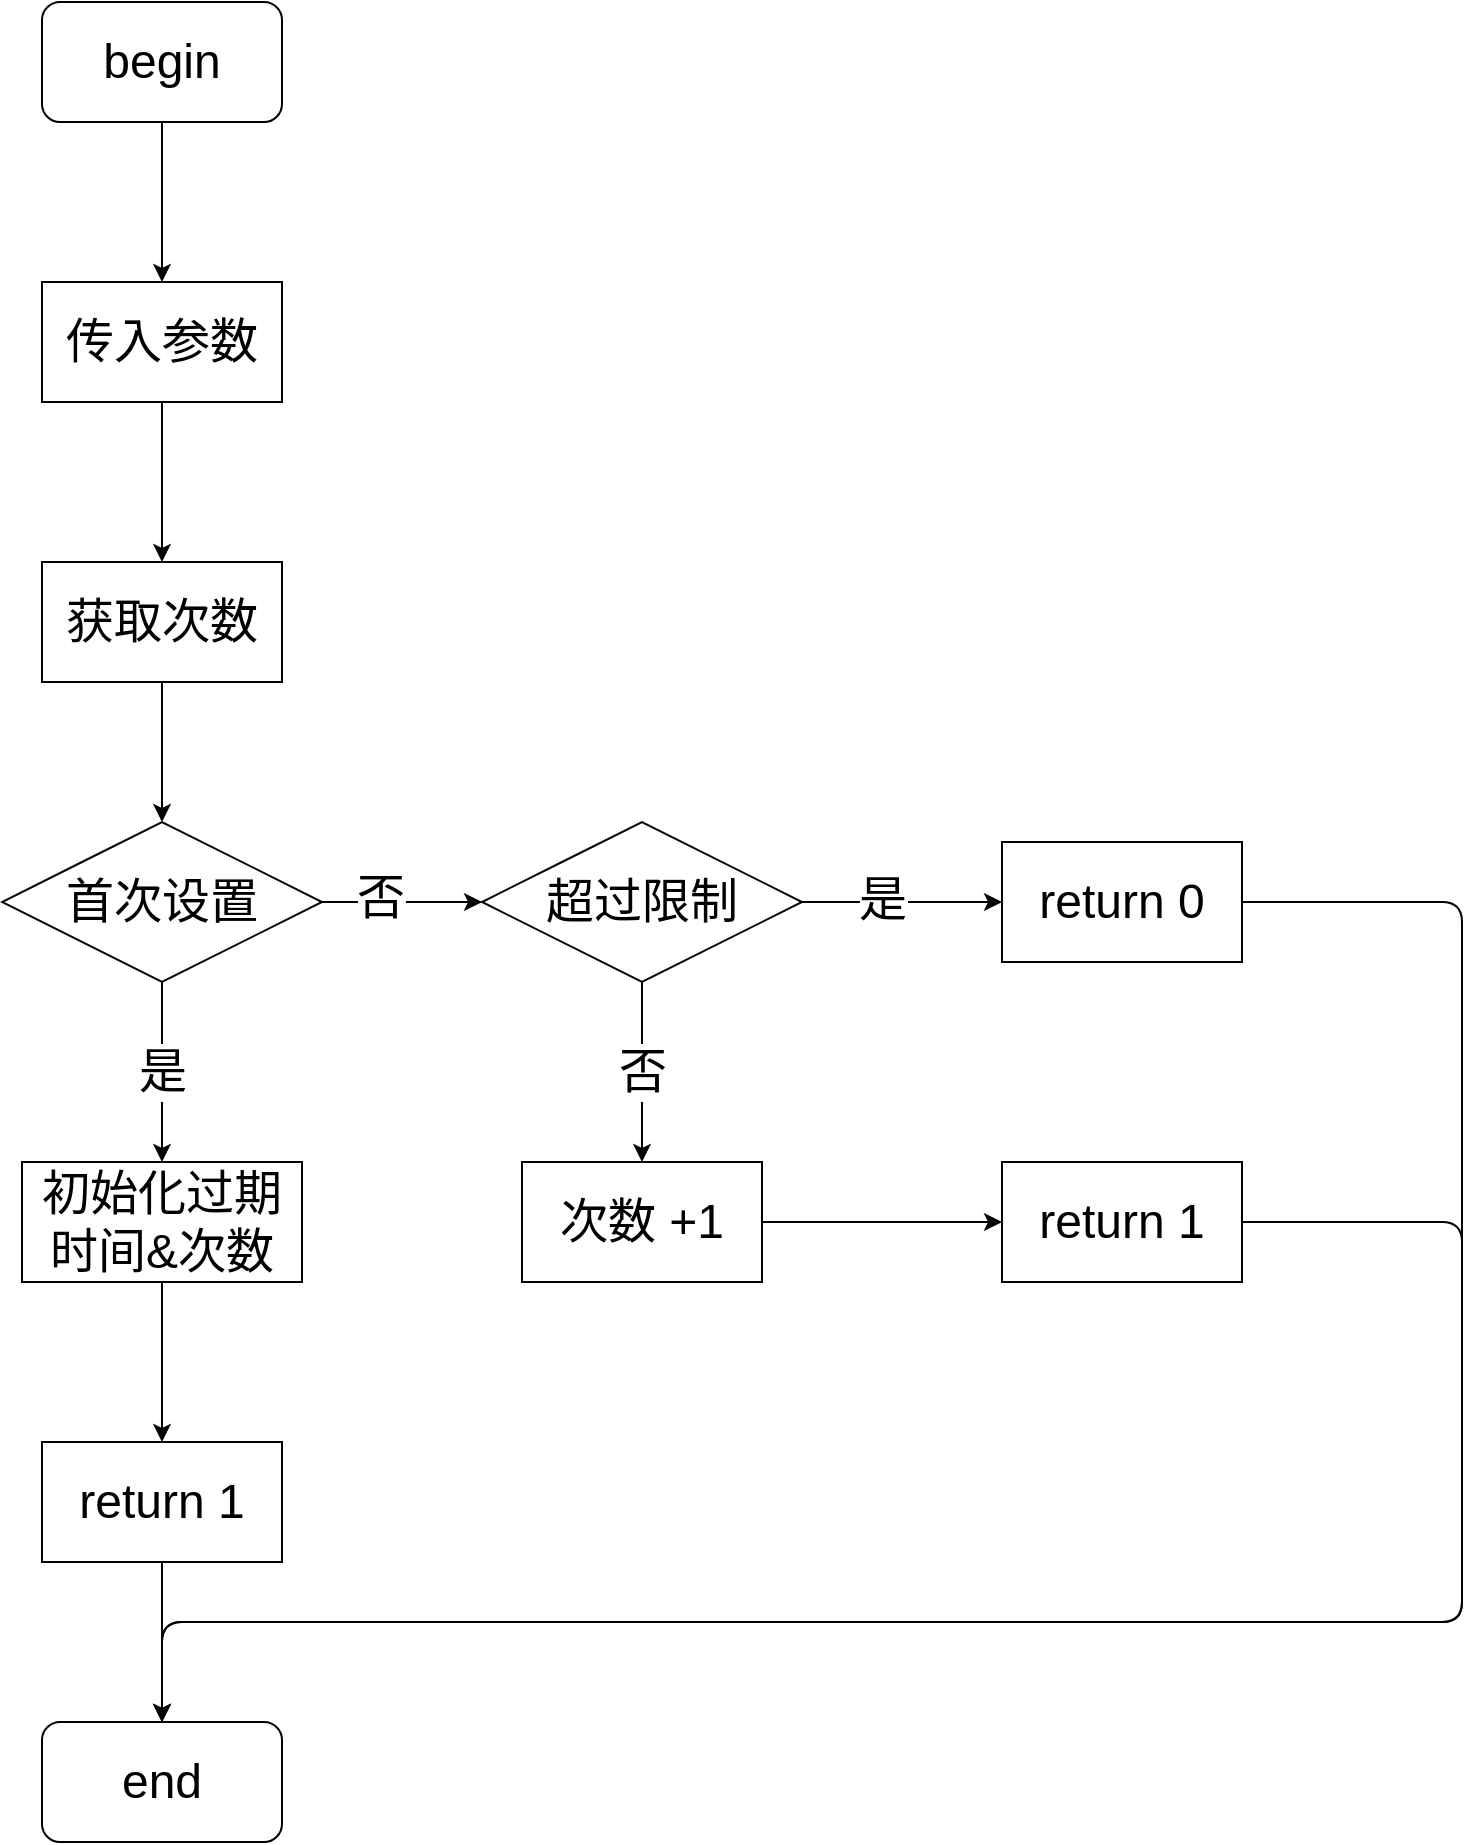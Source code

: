 <mxfile>
    <diagram id="r6SlY2gZoGEf5oaMCC54" name="Page-1">
        <mxGraphModel dx="990" dy="1086" grid="1" gridSize="10" guides="1" tooltips="1" connect="1" arrows="1" fold="1" page="1" pageScale="1" pageWidth="850" pageHeight="1100" math="0" shadow="0">
            <root>
                <mxCell id="0"/>
                <mxCell id="1" parent="0"/>
                <mxCell id="10" value="" style="edgeStyle=none;html=1;fontSize=24;" edge="1" parent="1" source="2" target="9">
                    <mxGeometry relative="1" as="geometry"/>
                </mxCell>
                <mxCell id="2" value="begin" style="rounded=1;whiteSpace=wrap;html=1;fontSize=24;" vertex="1" parent="1">
                    <mxGeometry x="90" y="240" width="120" height="60" as="geometry"/>
                </mxCell>
                <mxCell id="3" value="end" style="rounded=1;whiteSpace=wrap;html=1;fontSize=24;" vertex="1" parent="1">
                    <mxGeometry x="90" y="1100" width="120" height="60" as="geometry"/>
                </mxCell>
                <mxCell id="12" value="" style="edgeStyle=none;html=1;fontSize=24;" edge="1" parent="1" source="9" target="11">
                    <mxGeometry relative="1" as="geometry"/>
                </mxCell>
                <mxCell id="9" value="传入参数" style="whiteSpace=wrap;html=1;rounded=1;arcSize=0;fontSize=24;" vertex="1" parent="1">
                    <mxGeometry x="90" y="380" width="120" height="60" as="geometry"/>
                </mxCell>
                <mxCell id="14" value="" style="edgeStyle=none;html=1;fontSize=24;" edge="1" parent="1" source="11" target="13">
                    <mxGeometry relative="1" as="geometry"/>
                </mxCell>
                <mxCell id="11" value="获取次数" style="whiteSpace=wrap;html=1;rounded=1;arcSize=0;fontSize=24;" vertex="1" parent="1">
                    <mxGeometry x="90" y="520" width="120" height="60" as="geometry"/>
                </mxCell>
                <mxCell id="16" value="是" style="edgeStyle=none;html=1;fontSize=24;" edge="1" parent="1" source="13" target="15">
                    <mxGeometry relative="1" as="geometry"/>
                </mxCell>
                <mxCell id="22" value="" style="edgeStyle=none;html=1;fontSize=24;" edge="1" parent="1" source="13" target="21">
                    <mxGeometry relative="1" as="geometry"/>
                </mxCell>
                <mxCell id="23" value="否" style="edgeLabel;html=1;align=center;verticalAlign=middle;resizable=0;points=[];fontSize=24;" vertex="1" connectable="0" parent="22">
                    <mxGeometry x="-0.28" y="2" relative="1" as="geometry">
                        <mxPoint as="offset"/>
                    </mxGeometry>
                </mxCell>
                <mxCell id="13" value="首次设置" style="rhombus;whiteSpace=wrap;html=1;rounded=1;arcSize=0;fontSize=24;" vertex="1" parent="1">
                    <mxGeometry x="70" y="650" width="160" height="80" as="geometry"/>
                </mxCell>
                <mxCell id="18" value="" style="edgeStyle=none;html=1;fontSize=24;" edge="1" parent="1" source="15" target="17">
                    <mxGeometry relative="1" as="geometry"/>
                </mxCell>
                <mxCell id="15" value="初始化过期时间&amp;amp;次数" style="whiteSpace=wrap;html=1;rounded=1;arcSize=0;fontSize=24;" vertex="1" parent="1">
                    <mxGeometry x="80" y="820" width="140" height="60" as="geometry"/>
                </mxCell>
                <mxCell id="20" value="" style="edgeStyle=none;html=1;fontSize=24;" edge="1" parent="1" source="17" target="3">
                    <mxGeometry relative="1" as="geometry">
                        <mxPoint x="150" y="1100" as="targetPoint"/>
                    </mxGeometry>
                </mxCell>
                <mxCell id="17" value="return 1" style="whiteSpace=wrap;html=1;rounded=1;arcSize=0;fontSize=24;" vertex="1" parent="1">
                    <mxGeometry x="90" y="960" width="120" height="60" as="geometry"/>
                </mxCell>
                <mxCell id="25" value="" style="edgeStyle=none;html=1;fontSize=24;" edge="1" parent="1" source="21" target="24">
                    <mxGeometry relative="1" as="geometry"/>
                </mxCell>
                <mxCell id="26" value="是" style="edgeLabel;html=1;align=center;verticalAlign=middle;resizable=0;points=[];fontSize=24;" vertex="1" connectable="0" parent="25">
                    <mxGeometry x="-0.204" y="1" relative="1" as="geometry">
                        <mxPoint as="offset"/>
                    </mxGeometry>
                </mxCell>
                <mxCell id="28" value="否" style="edgeStyle=none;html=1;fontSize=24;" edge="1" parent="1" source="21" target="27">
                    <mxGeometry relative="1" as="geometry"/>
                </mxCell>
                <mxCell id="21" value="超过限制" style="rhombus;whiteSpace=wrap;html=1;rounded=1;arcSize=0;fontSize=24;" vertex="1" parent="1">
                    <mxGeometry x="310" y="650" width="160" height="80" as="geometry"/>
                </mxCell>
                <mxCell id="31" style="edgeStyle=orthogonalEdgeStyle;html=1;entryX=0.5;entryY=0;entryDx=0;entryDy=0;fontSize=24;" edge="1" parent="1" source="24" target="3">
                    <mxGeometry relative="1" as="geometry">
                        <Array as="points">
                            <mxPoint x="800" y="690"/>
                            <mxPoint x="800" y="1050"/>
                            <mxPoint x="150" y="1050"/>
                        </Array>
                    </mxGeometry>
                </mxCell>
                <mxCell id="24" value="return 0" style="whiteSpace=wrap;html=1;rounded=1;arcSize=0;fontSize=24;" vertex="1" parent="1">
                    <mxGeometry x="570" y="660" width="120" height="60" as="geometry"/>
                </mxCell>
                <mxCell id="30" value="" style="edgeStyle=none;html=1;fontSize=24;" edge="1" parent="1" source="27" target="29">
                    <mxGeometry relative="1" as="geometry"/>
                </mxCell>
                <mxCell id="27" value="次数 +1" style="whiteSpace=wrap;html=1;rounded=1;arcSize=0;fontSize=24;" vertex="1" parent="1">
                    <mxGeometry x="330" y="820" width="120" height="60" as="geometry"/>
                </mxCell>
                <mxCell id="32" style="edgeStyle=orthogonalEdgeStyle;html=1;entryX=0.5;entryY=0;entryDx=0;entryDy=0;fontSize=24;" edge="1" parent="1" source="29" target="3">
                    <mxGeometry relative="1" as="geometry">
                        <Array as="points">
                            <mxPoint x="800" y="850"/>
                            <mxPoint x="800" y="1050"/>
                            <mxPoint x="150" y="1050"/>
                        </Array>
                    </mxGeometry>
                </mxCell>
                <mxCell id="29" value="return 1" style="whiteSpace=wrap;html=1;rounded=1;arcSize=0;fontSize=24;" vertex="1" parent="1">
                    <mxGeometry x="570" y="820" width="120" height="60" as="geometry"/>
                </mxCell>
            </root>
        </mxGraphModel>
    </diagram>
</mxfile>